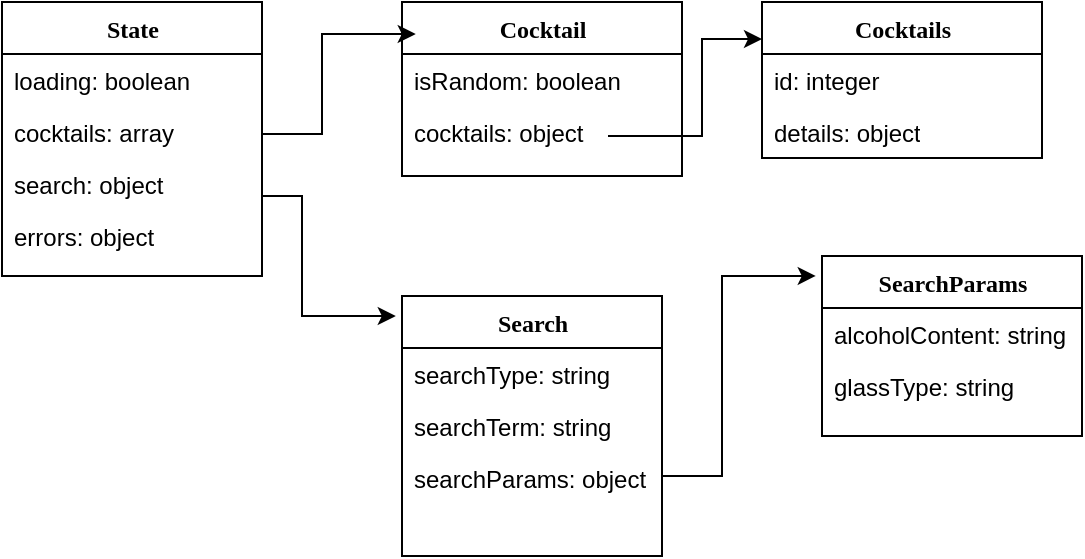 <mxfile version="15.4.0" type="device"><diagram name="Page-1" id="9f46799a-70d6-7492-0946-bef42562c5a5"><mxGraphModel dx="833" dy="625" grid="1" gridSize="10" guides="1" tooltips="1" connect="1" arrows="1" fold="1" page="1" pageScale="1" pageWidth="1100" pageHeight="850" background="none" math="0" shadow="0"><root><mxCell id="0"/><mxCell id="1" parent="0"/><mxCell id="78961159f06e98e8-17" value="State" style="swimlane;html=1;fontStyle=1;align=center;verticalAlign=top;childLayout=stackLayout;horizontal=1;startSize=26;horizontalStack=0;resizeParent=1;resizeLast=0;collapsible=1;marginBottom=0;swimlaneFillColor=#ffffff;rounded=0;shadow=0;comic=0;labelBackgroundColor=none;strokeWidth=1;fillColor=none;fontFamily=Verdana;fontSize=12" parent="1" vertex="1"><mxGeometry x="90" y="83" width="130" height="137" as="geometry"/></mxCell><mxCell id="KQKmqyUeFbL9QLSN9mKv-1" value="loading: boolean" style="text;html=1;strokeColor=none;fillColor=none;align=left;verticalAlign=top;spacingLeft=4;spacingRight=4;whiteSpace=wrap;overflow=hidden;rotatable=0;points=[[0,0.5],[1,0.5]];portConstraint=eastwest;" parent="78961159f06e98e8-17" vertex="1"><mxGeometry y="26" width="130" height="26" as="geometry"/></mxCell><mxCell id="KQKmqyUeFbL9QLSN9mKv-2" value="cocktails: array" style="text;html=1;strokeColor=none;fillColor=none;align=left;verticalAlign=top;spacingLeft=4;spacingRight=4;whiteSpace=wrap;overflow=hidden;rotatable=0;points=[[0,0.5],[1,0.5]];portConstraint=eastwest;" parent="78961159f06e98e8-17" vertex="1"><mxGeometry y="52" width="130" height="26" as="geometry"/></mxCell><mxCell id="KQKmqyUeFbL9QLSN9mKv-8" value="search: object" style="text;html=1;strokeColor=none;fillColor=none;align=left;verticalAlign=top;spacingLeft=4;spacingRight=4;whiteSpace=wrap;overflow=hidden;rotatable=0;points=[[0,0.5],[1,0.5]];portConstraint=eastwest;" parent="78961159f06e98e8-17" vertex="1"><mxGeometry y="78" width="130" height="26" as="geometry"/></mxCell><mxCell id="HKeGFYFvdofOpOEpF4nf-13" value="errors: object" style="text;html=1;strokeColor=none;fillColor=none;align=left;verticalAlign=top;spacingLeft=4;spacingRight=4;whiteSpace=wrap;overflow=hidden;rotatable=0;points=[[0,0.5],[1,0.5]];portConstraint=eastwest;" parent="78961159f06e98e8-17" vertex="1"><mxGeometry y="104" width="130" height="26" as="geometry"/></mxCell><mxCell id="KQKmqyUeFbL9QLSN9mKv-3" value="Cocktail" style="swimlane;html=1;fontStyle=1;align=center;verticalAlign=top;childLayout=stackLayout;horizontal=1;startSize=26;horizontalStack=0;resizeParent=1;resizeLast=0;collapsible=1;marginBottom=0;swimlaneFillColor=#ffffff;rounded=0;shadow=0;comic=0;labelBackgroundColor=none;strokeWidth=1;fillColor=none;fontFamily=Verdana;fontSize=12" parent="1" vertex="1"><mxGeometry x="290" y="83" width="140" height="87" as="geometry"/></mxCell><mxCell id="wZYBhCU8AXxtVPkSSpWa-4" value="isRandom: boolean" style="text;html=1;strokeColor=none;fillColor=none;align=left;verticalAlign=top;spacingLeft=4;spacingRight=4;whiteSpace=wrap;overflow=hidden;rotatable=0;points=[[0,0.5],[1,0.5]];portConstraint=eastwest;" vertex="1" parent="KQKmqyUeFbL9QLSN9mKv-3"><mxGeometry y="26" width="140" height="26" as="geometry"/></mxCell><mxCell id="KQKmqyUeFbL9QLSN9mKv-6" value="cocktails: object" style="text;html=1;strokeColor=none;fillColor=none;align=left;verticalAlign=top;spacingLeft=4;spacingRight=4;whiteSpace=wrap;overflow=hidden;rotatable=0;points=[[0,0.5],[1,0.5]];portConstraint=eastwest;" parent="KQKmqyUeFbL9QLSN9mKv-3" vertex="1"><mxGeometry y="52" width="140" height="26" as="geometry"/></mxCell><mxCell id="HKeGFYFvdofOpOEpF4nf-2" value="Search" style="swimlane;html=1;fontStyle=1;align=center;verticalAlign=top;childLayout=stackLayout;horizontal=1;startSize=26;horizontalStack=0;resizeParent=1;resizeLast=0;collapsible=1;marginBottom=0;swimlaneFillColor=#ffffff;rounded=0;shadow=0;comic=0;labelBackgroundColor=none;strokeWidth=1;fillColor=none;fontFamily=Verdana;fontSize=12" parent="1" vertex="1"><mxGeometry x="290" y="230" width="130" height="130" as="geometry"/></mxCell><mxCell id="HKeGFYFvdofOpOEpF4nf-3" value="searchType: string" style="text;html=1;strokeColor=none;fillColor=none;align=left;verticalAlign=top;spacingLeft=4;spacingRight=4;whiteSpace=wrap;overflow=hidden;rotatable=0;points=[[0,0.5],[1,0.5]];portConstraint=eastwest;" parent="HKeGFYFvdofOpOEpF4nf-2" vertex="1"><mxGeometry y="26" width="130" height="26" as="geometry"/></mxCell><mxCell id="HKeGFYFvdofOpOEpF4nf-4" value="searchTerm: string" style="text;html=1;strokeColor=none;fillColor=none;align=left;verticalAlign=top;spacingLeft=4;spacingRight=4;whiteSpace=wrap;overflow=hidden;rotatable=0;points=[[0,0.5],[1,0.5]];portConstraint=eastwest;" parent="HKeGFYFvdofOpOEpF4nf-2" vertex="1"><mxGeometry y="52" width="130" height="26" as="geometry"/></mxCell><mxCell id="HKeGFYFvdofOpOEpF4nf-5" value="searchParams: object" style="text;html=1;strokeColor=none;fillColor=none;align=left;verticalAlign=top;spacingLeft=4;spacingRight=4;whiteSpace=wrap;overflow=hidden;rotatable=0;points=[[0,0.5],[1,0.5]];portConstraint=eastwest;" parent="HKeGFYFvdofOpOEpF4nf-2" vertex="1"><mxGeometry y="78" width="130" height="32" as="geometry"/></mxCell><mxCell id="HKeGFYFvdofOpOEpF4nf-6" value="SearchParams" style="swimlane;html=1;fontStyle=1;align=center;verticalAlign=top;childLayout=stackLayout;horizontal=1;startSize=26;horizontalStack=0;resizeParent=1;resizeLast=0;collapsible=1;marginBottom=0;swimlaneFillColor=#ffffff;rounded=0;shadow=0;comic=0;labelBackgroundColor=none;strokeWidth=1;fillColor=none;fontFamily=Verdana;fontSize=12" parent="1" vertex="1"><mxGeometry x="500" y="210" width="130" height="90" as="geometry"/></mxCell><mxCell id="HKeGFYFvdofOpOEpF4nf-7" value="alcoholContent: string" style="text;html=1;strokeColor=none;fillColor=none;align=left;verticalAlign=top;spacingLeft=4;spacingRight=4;whiteSpace=wrap;overflow=hidden;rotatable=0;points=[[0,0.5],[1,0.5]];portConstraint=eastwest;" parent="HKeGFYFvdofOpOEpF4nf-6" vertex="1"><mxGeometry y="26" width="130" height="26" as="geometry"/></mxCell><mxCell id="HKeGFYFvdofOpOEpF4nf-8" value="glassType: string" style="text;html=1;strokeColor=none;fillColor=none;align=left;verticalAlign=top;spacingLeft=4;spacingRight=4;whiteSpace=wrap;overflow=hidden;rotatable=0;points=[[0,0.5],[1,0.5]];portConstraint=eastwest;" parent="HKeGFYFvdofOpOEpF4nf-6" vertex="1"><mxGeometry y="52" width="130" height="26" as="geometry"/></mxCell><mxCell id="HKeGFYFvdofOpOEpF4nf-11" value="" style="edgeStyle=segmentEdgeStyle;endArrow=classic;html=1;rounded=0;entryX=-0.024;entryY=0.111;entryDx=0;entryDy=0;entryPerimeter=0;" parent="1" target="HKeGFYFvdofOpOEpF4nf-6" edge="1"><mxGeometry width="50" height="50" relative="1" as="geometry"><mxPoint x="420" y="250" as="sourcePoint"/><mxPoint x="490" y="220" as="targetPoint"/><Array as="points"><mxPoint x="420" y="320"/><mxPoint x="450" y="320"/><mxPoint x="450" y="220"/></Array></mxGeometry></mxCell><mxCell id="HKeGFYFvdofOpOEpF4nf-12" value="" style="edgeStyle=segmentEdgeStyle;endArrow=classic;html=1;rounded=0;entryX=-0.024;entryY=0.111;entryDx=0;entryDy=0;entryPerimeter=0;" parent="1" edge="1"><mxGeometry width="50" height="50" relative="1" as="geometry"><mxPoint x="220" y="129.01" as="sourcePoint"/><mxPoint x="296.88" y="99" as="targetPoint"/><Array as="points"><mxPoint x="220" y="149.01"/><mxPoint x="250" y="149.01"/><mxPoint x="250" y="99.01"/></Array></mxGeometry></mxCell><mxCell id="wZYBhCU8AXxtVPkSSpWa-1" value="" style="edgeStyle=segmentEdgeStyle;endArrow=classic;html=1;rounded=0;entryX=-0.024;entryY=0.111;entryDx=0;entryDy=0;entryPerimeter=0;" edge="1" parent="1"><mxGeometry width="50" height="50" relative="1" as="geometry"><mxPoint x="220" y="210" as="sourcePoint"/><mxPoint x="286.9" y="240" as="targetPoint"/><Array as="points"><mxPoint x="220" y="180"/><mxPoint x="240" y="180"/><mxPoint x="240" y="240"/></Array></mxGeometry></mxCell><mxCell id="wZYBhCU8AXxtVPkSSpWa-5" value="Cocktails" style="swimlane;html=1;fontStyle=1;align=center;verticalAlign=top;childLayout=stackLayout;horizontal=1;startSize=26;horizontalStack=0;resizeParent=1;resizeLast=0;collapsible=1;marginBottom=0;swimlaneFillColor=#ffffff;rounded=0;shadow=0;comic=0;labelBackgroundColor=none;strokeWidth=1;fillColor=none;fontFamily=Verdana;fontSize=12" vertex="1" parent="1"><mxGeometry x="470" y="83" width="140" height="78" as="geometry"/></mxCell><mxCell id="wZYBhCU8AXxtVPkSSpWa-6" value="id: integer" style="text;html=1;strokeColor=none;fillColor=none;align=left;verticalAlign=top;spacingLeft=4;spacingRight=4;whiteSpace=wrap;overflow=hidden;rotatable=0;points=[[0,0.5],[1,0.5]];portConstraint=eastwest;" vertex="1" parent="wZYBhCU8AXxtVPkSSpWa-5"><mxGeometry y="26" width="140" height="26" as="geometry"/></mxCell><mxCell id="wZYBhCU8AXxtVPkSSpWa-7" value="details: object" style="text;html=1;strokeColor=none;fillColor=none;align=left;verticalAlign=top;spacingLeft=4;spacingRight=4;whiteSpace=wrap;overflow=hidden;rotatable=0;points=[[0,0.5],[1,0.5]];portConstraint=eastwest;" vertex="1" parent="wZYBhCU8AXxtVPkSSpWa-5"><mxGeometry y="52" width="140" height="26" as="geometry"/></mxCell><mxCell id="wZYBhCU8AXxtVPkSSpWa-10" value="" style="edgeStyle=segmentEdgeStyle;endArrow=classic;html=1;rounded=0;entryX=-0.024;entryY=0.111;entryDx=0;entryDy=0;entryPerimeter=0;" edge="1" parent="1"><mxGeometry width="50" height="50" relative="1" as="geometry"><mxPoint x="393" y="150" as="sourcePoint"/><mxPoint x="470.0" y="101.5" as="targetPoint"/><Array as="points"><mxPoint x="440" y="150"/><mxPoint x="440" y="102"/></Array></mxGeometry></mxCell></root></mxGraphModel></diagram></mxfile>